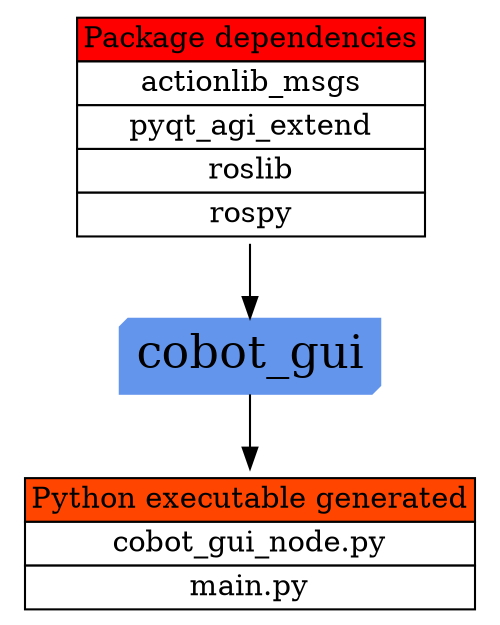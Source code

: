 digraph PkgGenerationGraph {
nodesep=0.1;
node [ shape=plaintext];
cobot_gui [ shape=box3d style=filled color="#6495ED" fontsize=22];
find_package [ label=<<table BGCOLOR="#FFFFFF" BORDER="0" CELLBORDER="1" CELLSPACING="0">
  <tr>
    <td ALIGN="CENTER" BGCOLOR="#FF0000" COLSPAN="1">Package dependencies</td>
  </tr>
  <tr>
    <td ALIGN="CENTER" BGCOLOR="#FFFFFF" COLSPAN="1">actionlib_msgs</td>
  </tr>
  <tr>
    <td ALIGN="CENTER" BGCOLOR="#FFFFFF" COLSPAN="1">pyqt_agi_extend</td>
  </tr>
  <tr>
    <td ALIGN="CENTER" BGCOLOR="#FFFFFF" COLSPAN="1">roslib</td>
  </tr>
  <tr>
    <td ALIGN="CENTER" BGCOLOR="#FFFFFF" COLSPAN="1">rospy</td>
  </tr>
</table>
>];
add_py_executable [ label=<<table BGCOLOR="#FFFFFF" BORDER="0" CELLBORDER="1" CELLSPACING="0">
  <tr>
    <td ALIGN="CENTER" BGCOLOR="#FF4500" COLSPAN="1">Python executable generated</td>
  </tr>
  <tr>
    <td ALIGN="CENTER" BGCOLOR="#FFFFFF" COLSPAN="1">cobot_gui_node.py</td>
  </tr>
  <tr>
    <td ALIGN="CENTER" BGCOLOR="#FFFFFF" COLSPAN="1">main.py</td>
  </tr>
</table>
>];
find_package -> cobot_gui;
cobot_gui -> add_py_executable;
}
